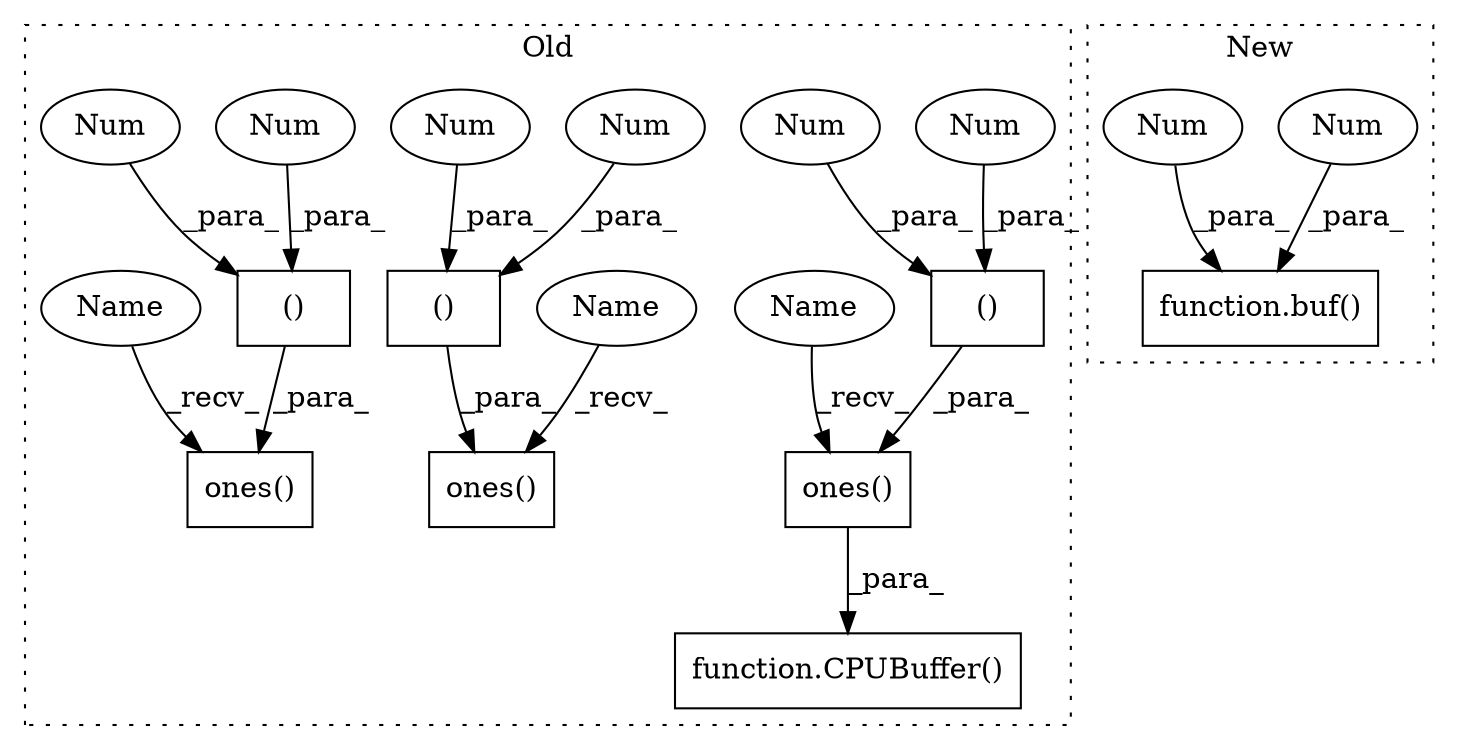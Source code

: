 digraph G {
subgraph cluster0 {
1 [label="()" a="54" s="1932" l="2" shape="box"];
3 [label="ones()" a="75" s="1922,1935" l="8,19" shape="box"];
4 [label="ones()" a="75" s="1831,1844" l="8,19" shape="box"];
5 [label="()" a="54" s="1841" l="2" shape="box"];
6 [label="ones()" a="75" s="1725,1738" l="8,19" shape="box"];
7 [label="()" a="54" s="1735" l="2" shape="box"];
9 [label="Num" a="76" s="1734" l="1" shape="ellipse"];
10 [label="Num" a="76" s="1840" l="1" shape="ellipse"];
12 [label="Num" a="76" s="1931" l="1" shape="ellipse"];
13 [label="Num" a="76" s="1736" l="1" shape="ellipse"];
14 [label="Num" a="76" s="1842" l="1" shape="ellipse"];
15 [label="Num" a="76" s="1933" l="1" shape="ellipse"];
16 [label="function.CPUBuffer()" a="75" s="1715,1757" l="10,1" shape="box"];
17 [label="Name" a="87" s="1831" l="2" shape="ellipse"];
18 [label="Name" a="87" s="1725" l="2" shape="ellipse"];
19 [label="Name" a="87" s="1922" l="2" shape="ellipse"];
label = "Old";
style="dotted";
}
subgraph cluster1 {
2 [label="function.buf()" a="75" s="1665,1672" l="4,1" shape="box"];
8 [label="Num" a="76" s="1671" l="1" shape="ellipse"];
11 [label="Num" a="76" s="1669" l="1" shape="ellipse"];
label = "New";
style="dotted";
}
1 -> 3 [label="_para_"];
5 -> 4 [label="_para_"];
6 -> 16 [label="_para_"];
7 -> 6 [label="_para_"];
8 -> 2 [label="_para_"];
9 -> 7 [label="_para_"];
10 -> 5 [label="_para_"];
11 -> 2 [label="_para_"];
12 -> 1 [label="_para_"];
13 -> 7 [label="_para_"];
14 -> 5 [label="_para_"];
15 -> 1 [label="_para_"];
17 -> 4 [label="_recv_"];
18 -> 6 [label="_recv_"];
19 -> 3 [label="_recv_"];
}